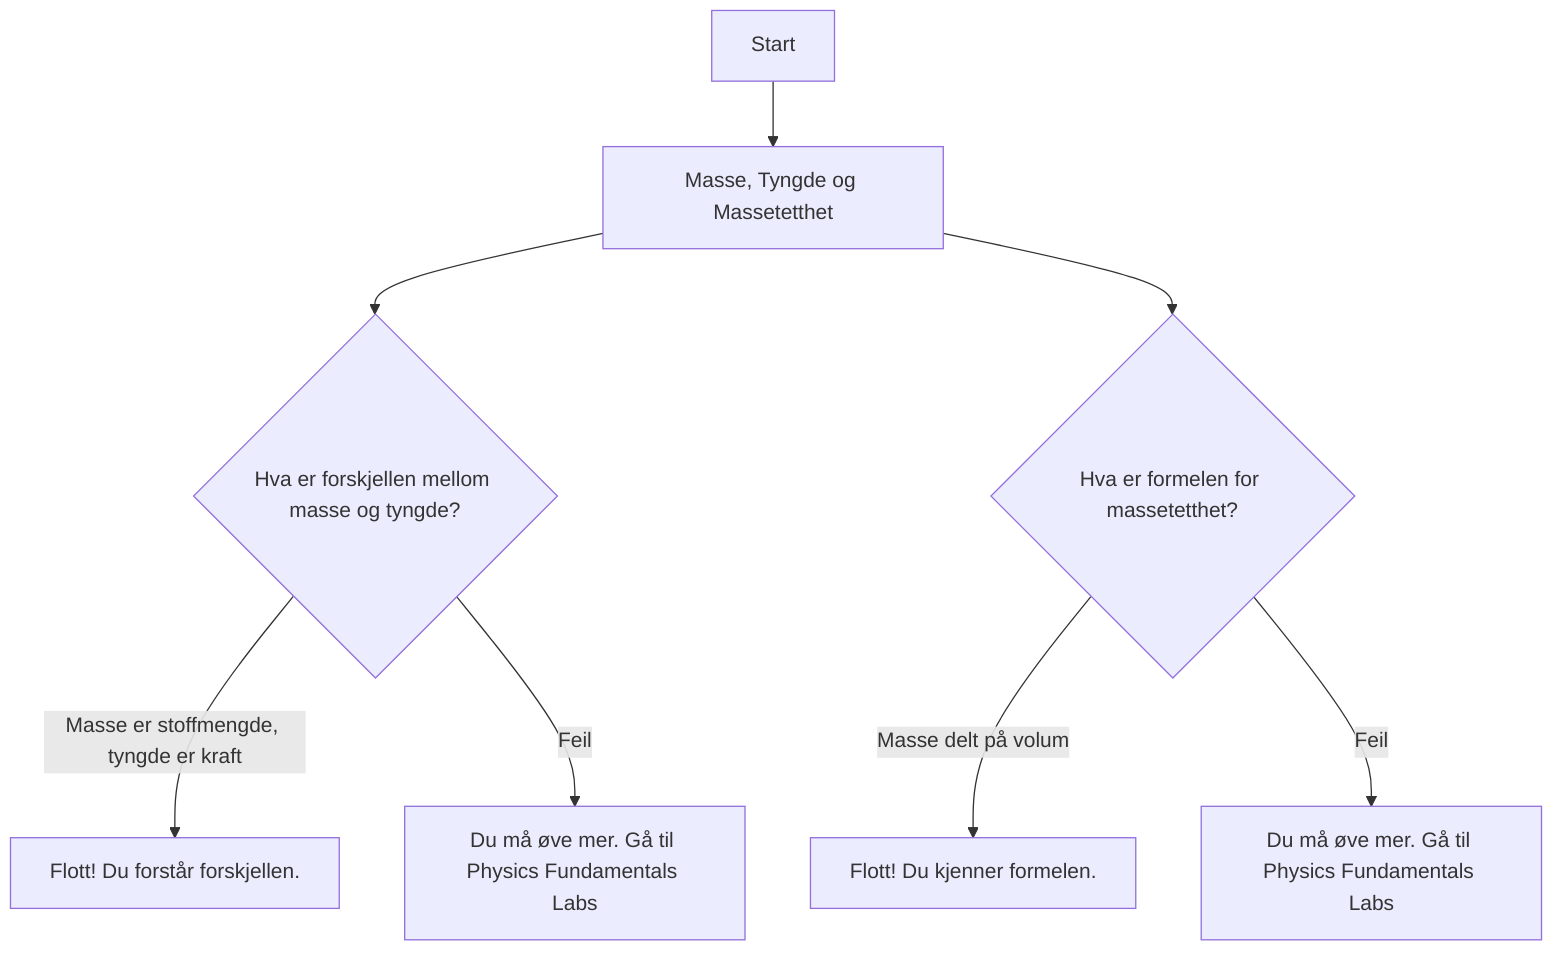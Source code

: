 flowchart TD
    Start --> A[Masse, Tyngde og Massetetthet]
    
    A --> B{Hva er forskjellen mellom masse og tyngde?}
    B -->|Masse er stoffmengde, tyngde er kraft| B1[Flott! Du forstår forskjellen.]
    B -->|Feil| B2[Du må øve mer. Gå til Physics Fundamentals Labs]
    
    A --> C{Hva er formelen for massetetthet?}
    C -->|Masse delt på volum| C1[Flott! Du kjenner formelen.]
    C -->|Feil| C2[Du må øve mer. Gå til Physics Fundamentals Labs]